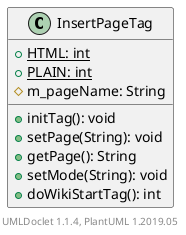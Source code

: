 @startuml

    class InsertPageTag [[InsertPageTag.html]] {
        {static} +HTML: int
        {static} +PLAIN: int
        #m_pageName: String
        +initTag(): void
        +setPage(String): void
        +getPage(): String
        +setMode(String): void
        +doWikiStartTag(): int
    }


    center footer UMLDoclet 1.1.4, PlantUML 1.2019.05
@enduml
